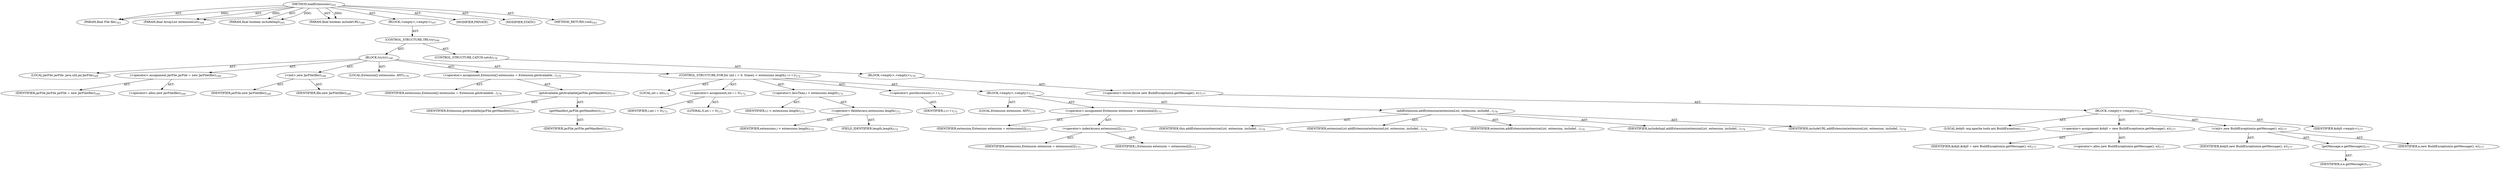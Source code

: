 digraph "loadExtensions" {  
"111669149700" [label = <(METHOD,loadExtensions)<SUB>163</SUB>> ]
"115964116999" [label = <(PARAM,final File file)<SUB>163</SUB>> ]
"115964117000" [label = <(PARAM,final ArrayList extensionList)<SUB>164</SUB>> ]
"115964117001" [label = <(PARAM,final boolean includeImpl)<SUB>165</SUB>> ]
"115964117002" [label = <(PARAM,final boolean includeURL)<SUB>166</SUB>> ]
"25769803786" [label = <(BLOCK,&lt;empty&gt;,&lt;empty&gt;)<SUB>167</SUB>> ]
"47244640262" [label = <(CONTROL_STRUCTURE,TRY,try)<SUB>168</SUB>> ]
"25769803787" [label = <(BLOCK,try,try)<SUB>168</SUB>> ]
"94489280530" [label = <(LOCAL,JarFile jarFile: java.util.jar.JarFile)<SUB>169</SUB>> ]
"30064771133" [label = <(&lt;operator&gt;.assignment,JarFile jarFile = new JarFile(file))<SUB>169</SUB>> ]
"68719476802" [label = <(IDENTIFIER,jarFile,JarFile jarFile = new JarFile(file))<SUB>169</SUB>> ]
"30064771134" [label = <(&lt;operator&gt;.alloc,new JarFile(file))<SUB>169</SUB>> ]
"30064771135" [label = <(&lt;init&gt;,new JarFile(file))<SUB>169</SUB>> ]
"68719476803" [label = <(IDENTIFIER,jarFile,new JarFile(file))<SUB>169</SUB>> ]
"68719476804" [label = <(IDENTIFIER,file,new JarFile(file))<SUB>169</SUB>> ]
"94489280531" [label = <(LOCAL,Extension[] extensions: ANY)<SUB>170</SUB>> ]
"30064771136" [label = <(&lt;operator&gt;.assignment,Extension[] extensions = Extension.getAvailable...)<SUB>170</SUB>> ]
"68719476805" [label = <(IDENTIFIER,extensions,Extension[] extensions = Extension.getAvailable...)<SUB>170</SUB>> ]
"30064771137" [label = <(getAvailable,getAvailable(jarFile.getManifest()))<SUB>171</SUB>> ]
"68719476806" [label = <(IDENTIFIER,Extension,getAvailable(jarFile.getManifest()))<SUB>171</SUB>> ]
"30064771138" [label = <(getManifest,jarFile.getManifest())<SUB>171</SUB>> ]
"68719476807" [label = <(IDENTIFIER,jarFile,jarFile.getManifest())<SUB>171</SUB>> ]
"47244640263" [label = <(CONTROL_STRUCTURE,FOR,for (int i = 0; Some(i &lt; extensions.length); i++))<SUB>172</SUB>> ]
"94489280532" [label = <(LOCAL,int i: int)<SUB>172</SUB>> ]
"30064771139" [label = <(&lt;operator&gt;.assignment,int i = 0)<SUB>172</SUB>> ]
"68719476808" [label = <(IDENTIFIER,i,int i = 0)<SUB>172</SUB>> ]
"90194313221" [label = <(LITERAL,0,int i = 0)<SUB>172</SUB>> ]
"30064771140" [label = <(&lt;operator&gt;.lessThan,i &lt; extensions.length)<SUB>172</SUB>> ]
"68719476809" [label = <(IDENTIFIER,i,i &lt; extensions.length)<SUB>172</SUB>> ]
"30064771141" [label = <(&lt;operator&gt;.fieldAccess,extensions.length)<SUB>172</SUB>> ]
"68719476810" [label = <(IDENTIFIER,extensions,i &lt; extensions.length)<SUB>172</SUB>> ]
"55834574850" [label = <(FIELD_IDENTIFIER,length,length)<SUB>172</SUB>> ]
"30064771142" [label = <(&lt;operator&gt;.postIncrement,i++)<SUB>172</SUB>> ]
"68719476811" [label = <(IDENTIFIER,i,i++)<SUB>172</SUB>> ]
"25769803788" [label = <(BLOCK,&lt;empty&gt;,&lt;empty&gt;)<SUB>172</SUB>> ]
"94489280533" [label = <(LOCAL,Extension extension: ANY)<SUB>173</SUB>> ]
"30064771143" [label = <(&lt;operator&gt;.assignment,Extension extension = extensions[i])<SUB>173</SUB>> ]
"68719476812" [label = <(IDENTIFIER,extension,Extension extension = extensions[i])<SUB>173</SUB>> ]
"30064771144" [label = <(&lt;operator&gt;.indexAccess,extensions[i])<SUB>173</SUB>> ]
"68719476813" [label = <(IDENTIFIER,extensions,Extension extension = extensions[i])<SUB>173</SUB>> ]
"68719476814" [label = <(IDENTIFIER,i,Extension extension = extensions[i])<SUB>173</SUB>> ]
"30064771145" [label = <(addExtension,addExtension(extensionList, extension, includeI...)<SUB>174</SUB>> ]
"68719476815" [label = <(IDENTIFIER,this,addExtension(extensionList, extension, includeI...)<SUB>174</SUB>> ]
"68719476816" [label = <(IDENTIFIER,extensionList,addExtension(extensionList, extension, includeI...)<SUB>174</SUB>> ]
"68719476817" [label = <(IDENTIFIER,extension,addExtension(extensionList, extension, includeI...)<SUB>174</SUB>> ]
"68719476818" [label = <(IDENTIFIER,includeImpl,addExtension(extensionList, extension, includeI...)<SUB>174</SUB>> ]
"68719476819" [label = <(IDENTIFIER,includeURL,addExtension(extensionList, extension, includeI...)<SUB>174</SUB>> ]
"47244640264" [label = <(CONTROL_STRUCTURE,CATCH,catch)<SUB>176</SUB>> ]
"25769803789" [label = <(BLOCK,&lt;empty&gt;,&lt;empty&gt;)<SUB>176</SUB>> ]
"30064771146" [label = <(&lt;operator&gt;.throw,throw new BuildException(e.getMessage(), e);)<SUB>177</SUB>> ]
"25769803790" [label = <(BLOCK,&lt;empty&gt;,&lt;empty&gt;)<SUB>177</SUB>> ]
"94489280534" [label = <(LOCAL,$obj0: org.apache.tools.ant.BuildException)<SUB>177</SUB>> ]
"30064771147" [label = <(&lt;operator&gt;.assignment,$obj0 = new BuildException(e.getMessage(), e))<SUB>177</SUB>> ]
"68719476820" [label = <(IDENTIFIER,$obj0,$obj0 = new BuildException(e.getMessage(), e))<SUB>177</SUB>> ]
"30064771148" [label = <(&lt;operator&gt;.alloc,new BuildException(e.getMessage(), e))<SUB>177</SUB>> ]
"30064771149" [label = <(&lt;init&gt;,new BuildException(e.getMessage(), e))<SUB>177</SUB>> ]
"68719476821" [label = <(IDENTIFIER,$obj0,new BuildException(e.getMessage(), e))<SUB>177</SUB>> ]
"30064771150" [label = <(getMessage,e.getMessage())<SUB>177</SUB>> ]
"68719476822" [label = <(IDENTIFIER,e,e.getMessage())<SUB>177</SUB>> ]
"68719476823" [label = <(IDENTIFIER,e,new BuildException(e.getMessage(), e))<SUB>177</SUB>> ]
"68719476824" [label = <(IDENTIFIER,$obj0,&lt;empty&gt;)<SUB>177</SUB>> ]
"133143986182" [label = <(MODIFIER,PRIVATE)> ]
"133143986183" [label = <(MODIFIER,STATIC)> ]
"128849018884" [label = <(METHOD_RETURN,void)<SUB>163</SUB>> ]
  "111669149700" -> "115964116999"  [ label = "AST: "] 
  "111669149700" -> "115964117000"  [ label = "AST: "] 
  "111669149700" -> "115964117001"  [ label = "AST: "] 
  "111669149700" -> "115964117002"  [ label = "AST: "] 
  "111669149700" -> "25769803786"  [ label = "AST: "] 
  "111669149700" -> "133143986182"  [ label = "AST: "] 
  "111669149700" -> "133143986183"  [ label = "AST: "] 
  "111669149700" -> "128849018884"  [ label = "AST: "] 
  "25769803786" -> "47244640262"  [ label = "AST: "] 
  "47244640262" -> "25769803787"  [ label = "AST: "] 
  "47244640262" -> "47244640264"  [ label = "AST: "] 
  "25769803787" -> "94489280530"  [ label = "AST: "] 
  "25769803787" -> "30064771133"  [ label = "AST: "] 
  "25769803787" -> "30064771135"  [ label = "AST: "] 
  "25769803787" -> "94489280531"  [ label = "AST: "] 
  "25769803787" -> "30064771136"  [ label = "AST: "] 
  "25769803787" -> "47244640263"  [ label = "AST: "] 
  "30064771133" -> "68719476802"  [ label = "AST: "] 
  "30064771133" -> "30064771134"  [ label = "AST: "] 
  "30064771135" -> "68719476803"  [ label = "AST: "] 
  "30064771135" -> "68719476804"  [ label = "AST: "] 
  "30064771136" -> "68719476805"  [ label = "AST: "] 
  "30064771136" -> "30064771137"  [ label = "AST: "] 
  "30064771137" -> "68719476806"  [ label = "AST: "] 
  "30064771137" -> "30064771138"  [ label = "AST: "] 
  "30064771138" -> "68719476807"  [ label = "AST: "] 
  "47244640263" -> "94489280532"  [ label = "AST: "] 
  "47244640263" -> "30064771139"  [ label = "AST: "] 
  "47244640263" -> "30064771140"  [ label = "AST: "] 
  "47244640263" -> "30064771142"  [ label = "AST: "] 
  "47244640263" -> "25769803788"  [ label = "AST: "] 
  "30064771139" -> "68719476808"  [ label = "AST: "] 
  "30064771139" -> "90194313221"  [ label = "AST: "] 
  "30064771140" -> "68719476809"  [ label = "AST: "] 
  "30064771140" -> "30064771141"  [ label = "AST: "] 
  "30064771141" -> "68719476810"  [ label = "AST: "] 
  "30064771141" -> "55834574850"  [ label = "AST: "] 
  "30064771142" -> "68719476811"  [ label = "AST: "] 
  "25769803788" -> "94489280533"  [ label = "AST: "] 
  "25769803788" -> "30064771143"  [ label = "AST: "] 
  "25769803788" -> "30064771145"  [ label = "AST: "] 
  "30064771143" -> "68719476812"  [ label = "AST: "] 
  "30064771143" -> "30064771144"  [ label = "AST: "] 
  "30064771144" -> "68719476813"  [ label = "AST: "] 
  "30064771144" -> "68719476814"  [ label = "AST: "] 
  "30064771145" -> "68719476815"  [ label = "AST: "] 
  "30064771145" -> "68719476816"  [ label = "AST: "] 
  "30064771145" -> "68719476817"  [ label = "AST: "] 
  "30064771145" -> "68719476818"  [ label = "AST: "] 
  "30064771145" -> "68719476819"  [ label = "AST: "] 
  "47244640264" -> "25769803789"  [ label = "AST: "] 
  "25769803789" -> "30064771146"  [ label = "AST: "] 
  "30064771146" -> "25769803790"  [ label = "AST: "] 
  "25769803790" -> "94489280534"  [ label = "AST: "] 
  "25769803790" -> "30064771147"  [ label = "AST: "] 
  "25769803790" -> "30064771149"  [ label = "AST: "] 
  "25769803790" -> "68719476824"  [ label = "AST: "] 
  "30064771147" -> "68719476820"  [ label = "AST: "] 
  "30064771147" -> "30064771148"  [ label = "AST: "] 
  "30064771149" -> "68719476821"  [ label = "AST: "] 
  "30064771149" -> "30064771150"  [ label = "AST: "] 
  "30064771149" -> "68719476823"  [ label = "AST: "] 
  "30064771150" -> "68719476822"  [ label = "AST: "] 
  "111669149700" -> "115964116999"  [ label = "DDG: "] 
  "111669149700" -> "115964117000"  [ label = "DDG: "] 
  "111669149700" -> "115964117001"  [ label = "DDG: "] 
  "111669149700" -> "115964117002"  [ label = "DDG: "] 
}
